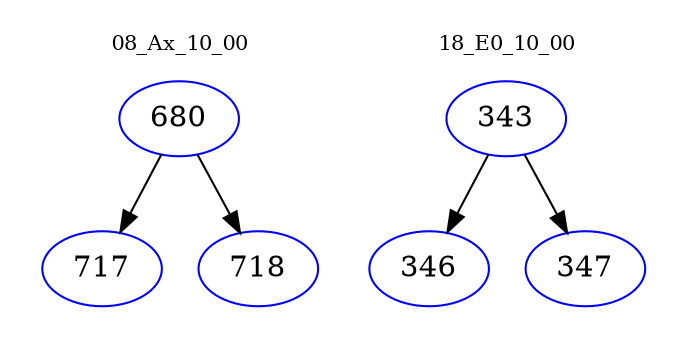 digraph{
subgraph cluster_0 {
color = white
label = "08_Ax_10_00";
fontsize=10;
T0_680 [label="680", color="blue"]
T0_680 -> T0_717 [color="black"]
T0_717 [label="717", color="blue"]
T0_680 -> T0_718 [color="black"]
T0_718 [label="718", color="blue"]
}
subgraph cluster_1 {
color = white
label = "18_E0_10_00";
fontsize=10;
T1_343 [label="343", color="blue"]
T1_343 -> T1_346 [color="black"]
T1_346 [label="346", color="blue"]
T1_343 -> T1_347 [color="black"]
T1_347 [label="347", color="blue"]
}
}
